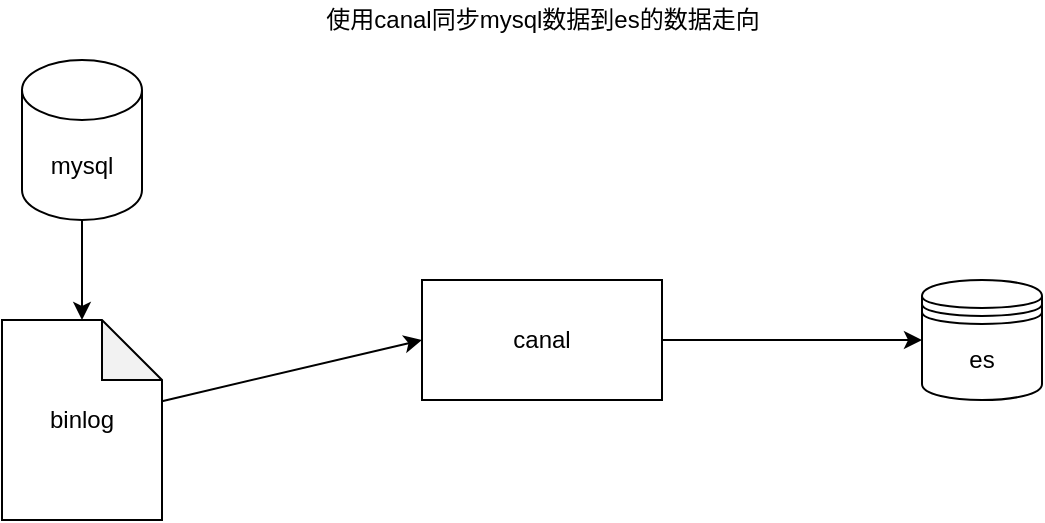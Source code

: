 <mxfile>
    <diagram id="uCGASAALNa3g-wUJUN2T" name="Page-1">
        <mxGraphModel dx="788" dy="1086" grid="1" gridSize="10" guides="1" tooltips="1" connect="1" arrows="1" fold="1" page="1" pageScale="1" pageWidth="850" pageHeight="1100" math="0" shadow="0">
            <root>
                <mxCell id="0"/>
                <mxCell id="1" parent="0"/>
                <mxCell id="6" style="edgeStyle=none;html=1;" edge="1" parent="1" target="3">
                    <mxGeometry relative="1" as="geometry">
                        <mxPoint x="150" y="520" as="sourcePoint"/>
                    </mxGeometry>
                </mxCell>
                <mxCell id="7" style="edgeStyle=none;html=1;entryX=0;entryY=0.5;entryDx=0;entryDy=0;" edge="1" parent="1" source="3" target="4">
                    <mxGeometry relative="1" as="geometry"/>
                </mxCell>
                <mxCell id="3" value="binlog" style="shape=note;whiteSpace=wrap;html=1;backgroundOutline=1;darkOpacity=0.05;" vertex="1" parent="1">
                    <mxGeometry x="110" y="570" width="80" height="100" as="geometry"/>
                </mxCell>
                <mxCell id="8" style="edgeStyle=none;html=1;entryX=0;entryY=0.5;entryDx=0;entryDy=0;" edge="1" parent="1" source="4">
                    <mxGeometry relative="1" as="geometry">
                        <mxPoint x="570" y="580" as="targetPoint"/>
                    </mxGeometry>
                </mxCell>
                <mxCell id="4" value="canal" style="rounded=0;whiteSpace=wrap;html=1;" vertex="1" parent="1">
                    <mxGeometry x="320" y="550" width="120" height="60" as="geometry"/>
                </mxCell>
                <mxCell id="9" value="使用canal同步mysql数据到es的数据走向" style="text;html=1;align=center;verticalAlign=middle;resizable=0;points=[];autosize=1;strokeColor=none;fillColor=none;" vertex="1" parent="1">
                    <mxGeometry x="265" y="410" width="230" height="20" as="geometry"/>
                </mxCell>
                <mxCell id="10" value="mysql" style="shape=cylinder3;whiteSpace=wrap;html=1;boundedLbl=1;backgroundOutline=1;size=15;" vertex="1" parent="1">
                    <mxGeometry x="120" y="440" width="60" height="80" as="geometry"/>
                </mxCell>
                <mxCell id="11" value="es" style="shape=datastore;whiteSpace=wrap;html=1;" vertex="1" parent="1">
                    <mxGeometry x="570" y="550" width="60" height="60" as="geometry"/>
                </mxCell>
            </root>
        </mxGraphModel>
    </diagram>
</mxfile>